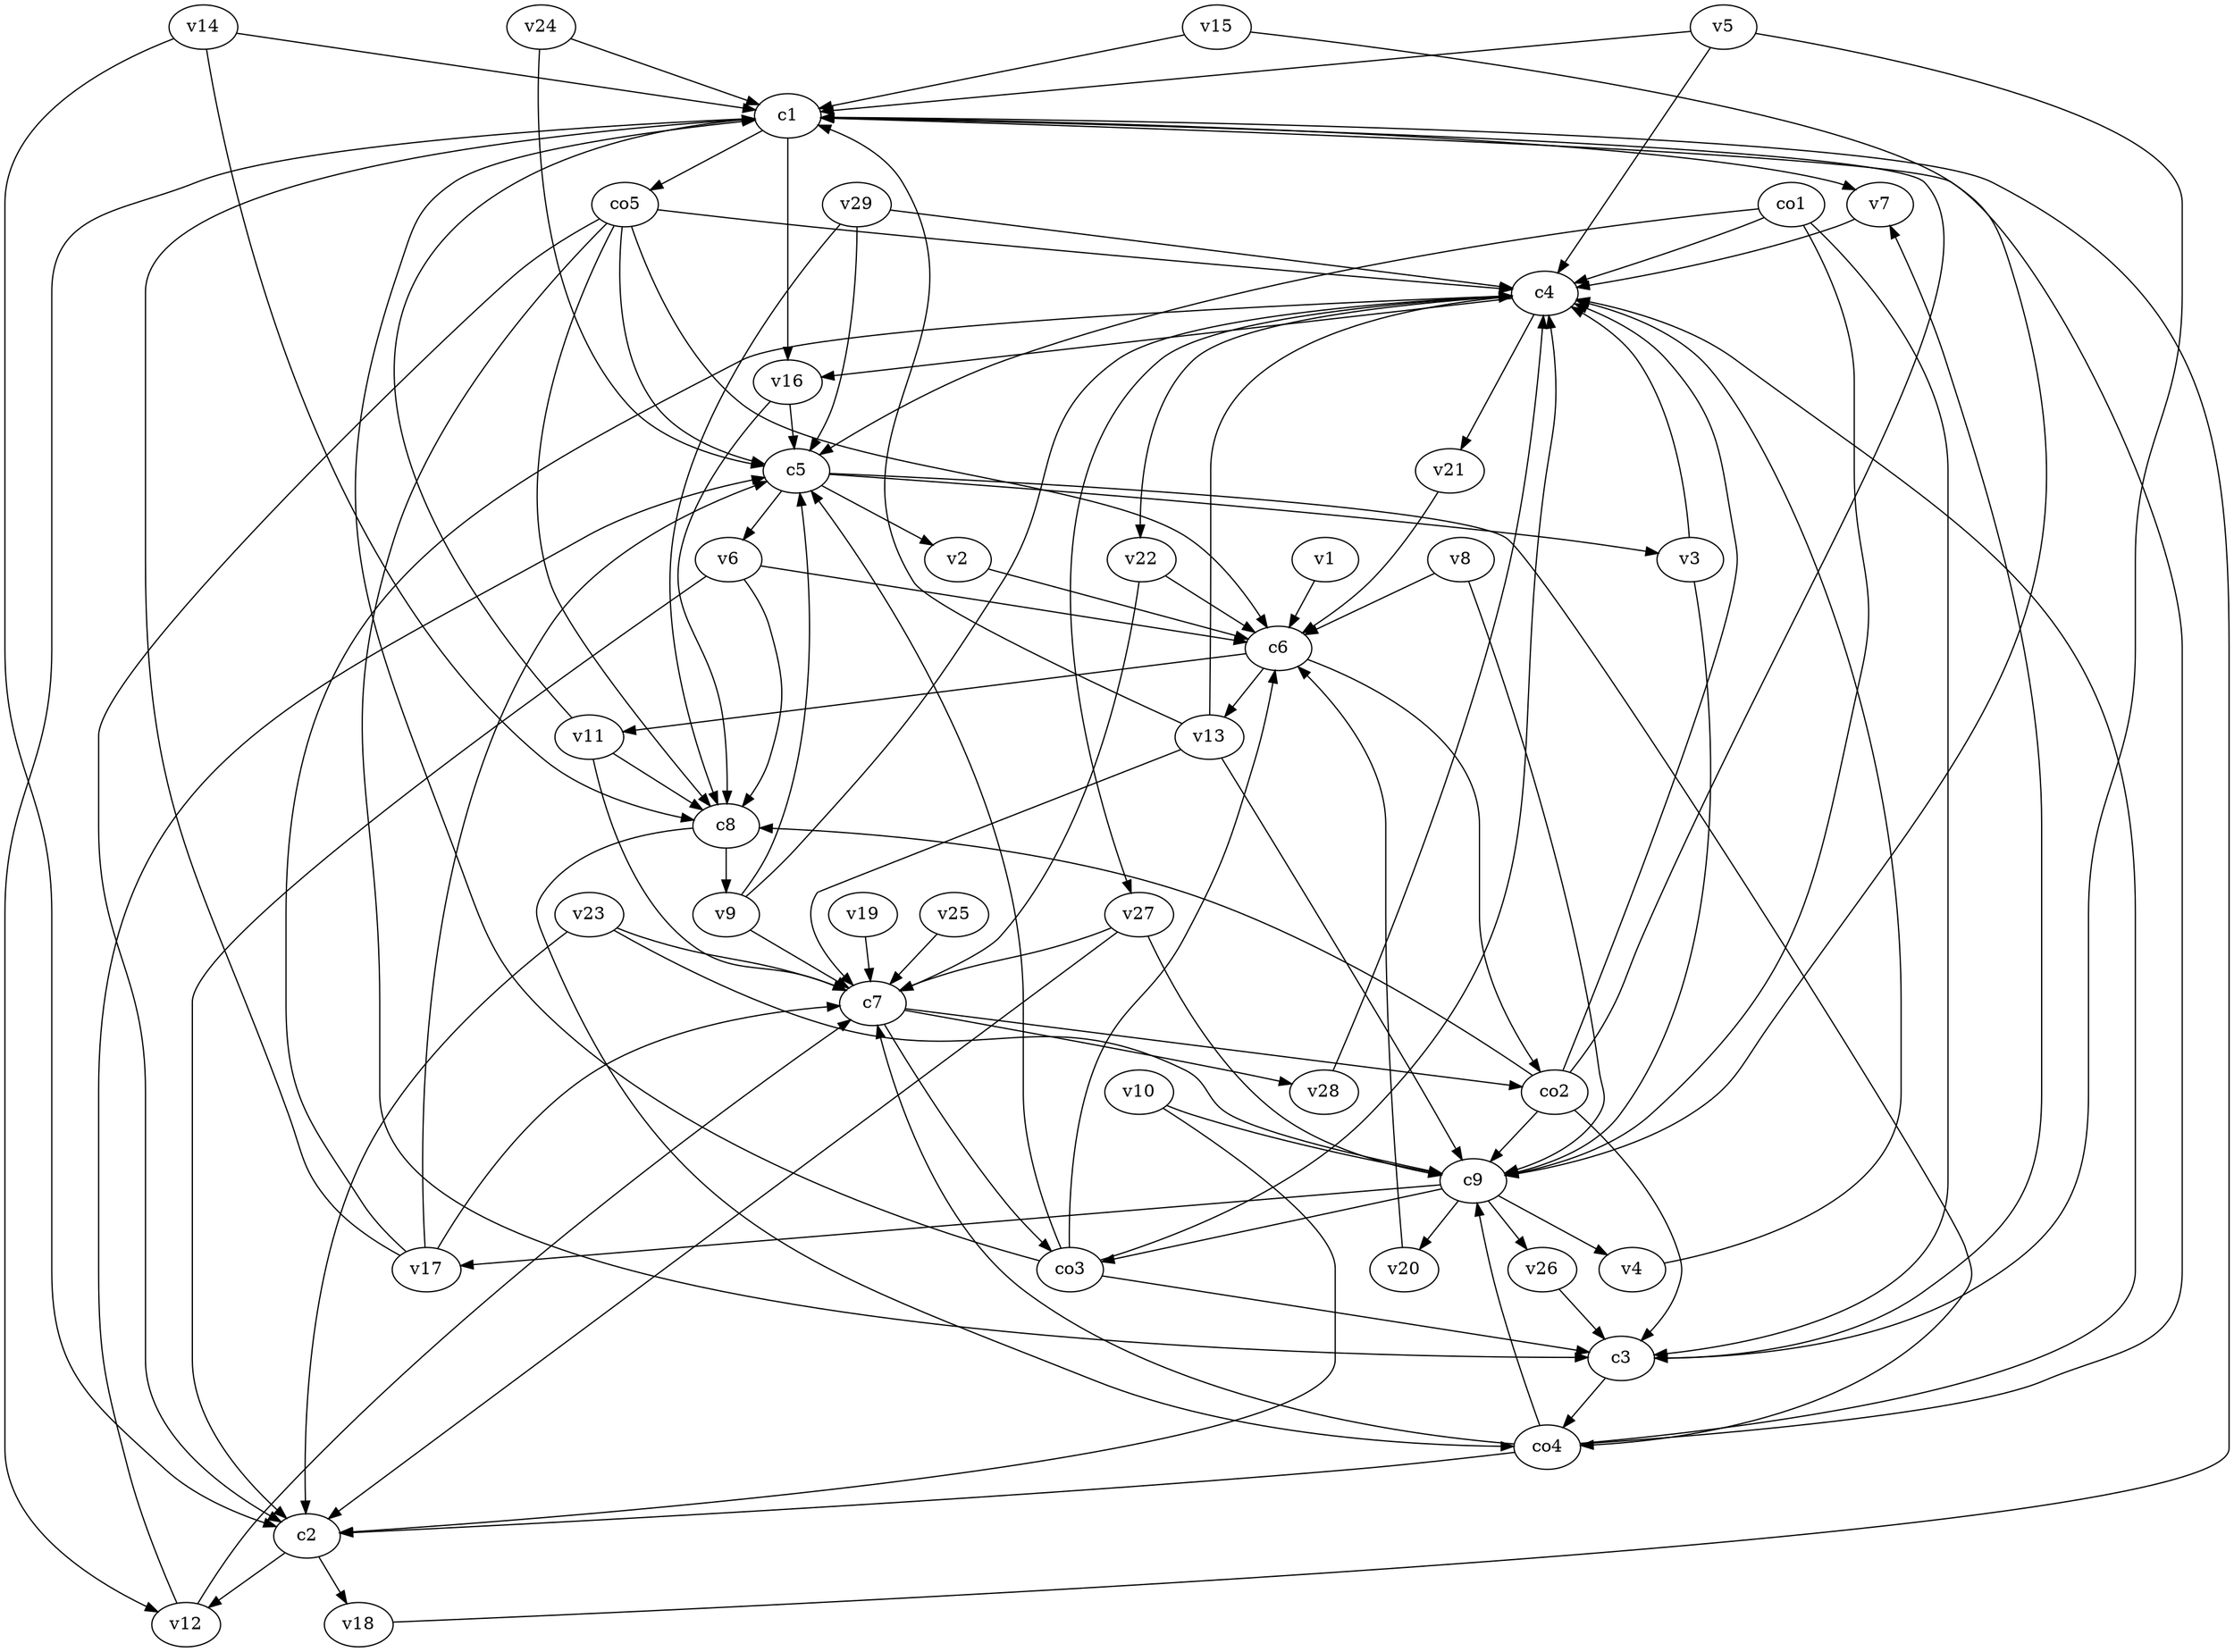 strict digraph  {
c1;
c2;
c3;
c4;
c5;
c6;
c7;
c8;
c9;
v1;
v2;
v3;
v4;
v5;
v6;
v7;
v8;
v9;
v10;
v11;
v12;
v13;
v14;
v15;
v16;
v17;
v18;
v19;
v20;
v21;
v22;
v23;
v24;
v25;
v26;
v27;
v28;
v29;
co1;
co2;
co3;
co4;
co5;
c1 -> co5  [weight=1];
c1 -> v12  [weight=1];
c1 -> v16  [weight=1];
c1 -> v7  [weight=1];
c2 -> v18  [weight=1];
c2 -> v12  [weight=1];
c3 -> co4  [weight=1];
c3 -> v7  [weight=1];
c4 -> v21  [weight=1];
c4 -> v16  [weight=1];
c4 -> v27  [weight=1];
c4 -> v22  [weight=1];
c5 -> v6  [weight=1];
c5 -> co4  [weight=1];
c5 -> v2  [weight=1];
c5 -> v3  [weight=1];
c6 -> v13  [weight=1];
c6 -> co2  [weight=1];
c6 -> v11  [weight=1];
c7 -> co2  [weight=1];
c7 -> co3  [weight=1];
c7 -> v28  [weight=1];
c8 -> co4  [weight=1];
c8 -> v9  [weight=1];
c9 -> v4  [weight=1];
c9 -> v26  [weight=1];
c9 -> v20  [weight=1];
c9 -> co3  [weight=1];
c9 -> v17  [weight=1];
v1 -> c6  [weight=1];
v2 -> c6  [weight=1];
v3 -> c4  [weight=1];
v3 -> c9  [weight=1];
v4 -> c4  [weight=1];
v5 -> c3  [weight=1];
v5 -> c4  [weight=1];
v5 -> c1  [weight=1];
v6 -> c6  [weight=1];
v6 -> c8  [weight=1];
v6 -> c2  [weight=1];
v7 -> c4  [weight=1];
v8 -> c6  [weight=1];
v8 -> c9  [weight=1];
v9 -> c4  [weight=1];
v9 -> c5  [weight=1];
v9 -> c7  [weight=1];
v10 -> c2  [weight=1];
v10 -> c9  [weight=1];
v11 -> c8  [weight=1];
v11 -> c1  [weight=1];
v11 -> c7  [weight=1];
v12 -> c5  [weight=1];
v12 -> c7  [weight=1];
v13 -> c4  [weight=1];
v13 -> c9  [weight=1];
v13 -> c7  [weight=1];
v13 -> c1  [weight=1];
v14 -> c1  [weight=1];
v14 -> c8  [weight=1];
v14 -> c2  [weight=1];
v15 -> c9  [weight=1];
v15 -> c1  [weight=1];
v16 -> c8  [weight=1];
v16 -> c5  [weight=1];
v17 -> c5  [weight=1];
v17 -> c1  [weight=1];
v17 -> c4  [weight=1];
v17 -> c7  [weight=1];
v18 -> c1  [weight=1];
v19 -> c7  [weight=1];
v20 -> c6  [weight=1];
v21 -> c6  [weight=1];
v22 -> c7  [weight=1];
v22 -> c6  [weight=1];
v23 -> c7  [weight=1];
v23 -> c9  [weight=1];
v23 -> c2  [weight=1];
v24 -> c1  [weight=1];
v24 -> c5  [weight=1];
v25 -> c7  [weight=1];
v26 -> c3  [weight=1];
v27 -> c9  [weight=1];
v27 -> c7  [weight=1];
v27 -> c2  [weight=1];
v28 -> c4  [weight=1];
v29 -> c4  [weight=1];
v29 -> c5  [weight=1];
v29 -> c8  [weight=1];
co1 -> c5  [weight=1];
co1 -> c3  [weight=1];
co1 -> c9  [weight=1];
co1 -> c4  [weight=1];
co2 -> c8  [weight=1];
co2 -> c3  [weight=1];
co2 -> c4  [weight=1];
co2 -> c1  [weight=1];
co2 -> c9  [weight=1];
co3 -> c5  [weight=1];
co3 -> c6  [weight=1];
co3 -> c3  [weight=1];
co3 -> c1  [weight=1];
co3 -> c4  [weight=1];
co4 -> c4  [weight=1];
co4 -> c2  [weight=1];
co4 -> c9  [weight=1];
co4 -> c7  [weight=1];
co4 -> c1  [weight=1];
co5 -> c3  [weight=1];
co5 -> c4  [weight=1];
co5 -> c5  [weight=1];
co5 -> c2  [weight=1];
co5 -> c8  [weight=1];
co5 -> c6  [weight=1];
}
